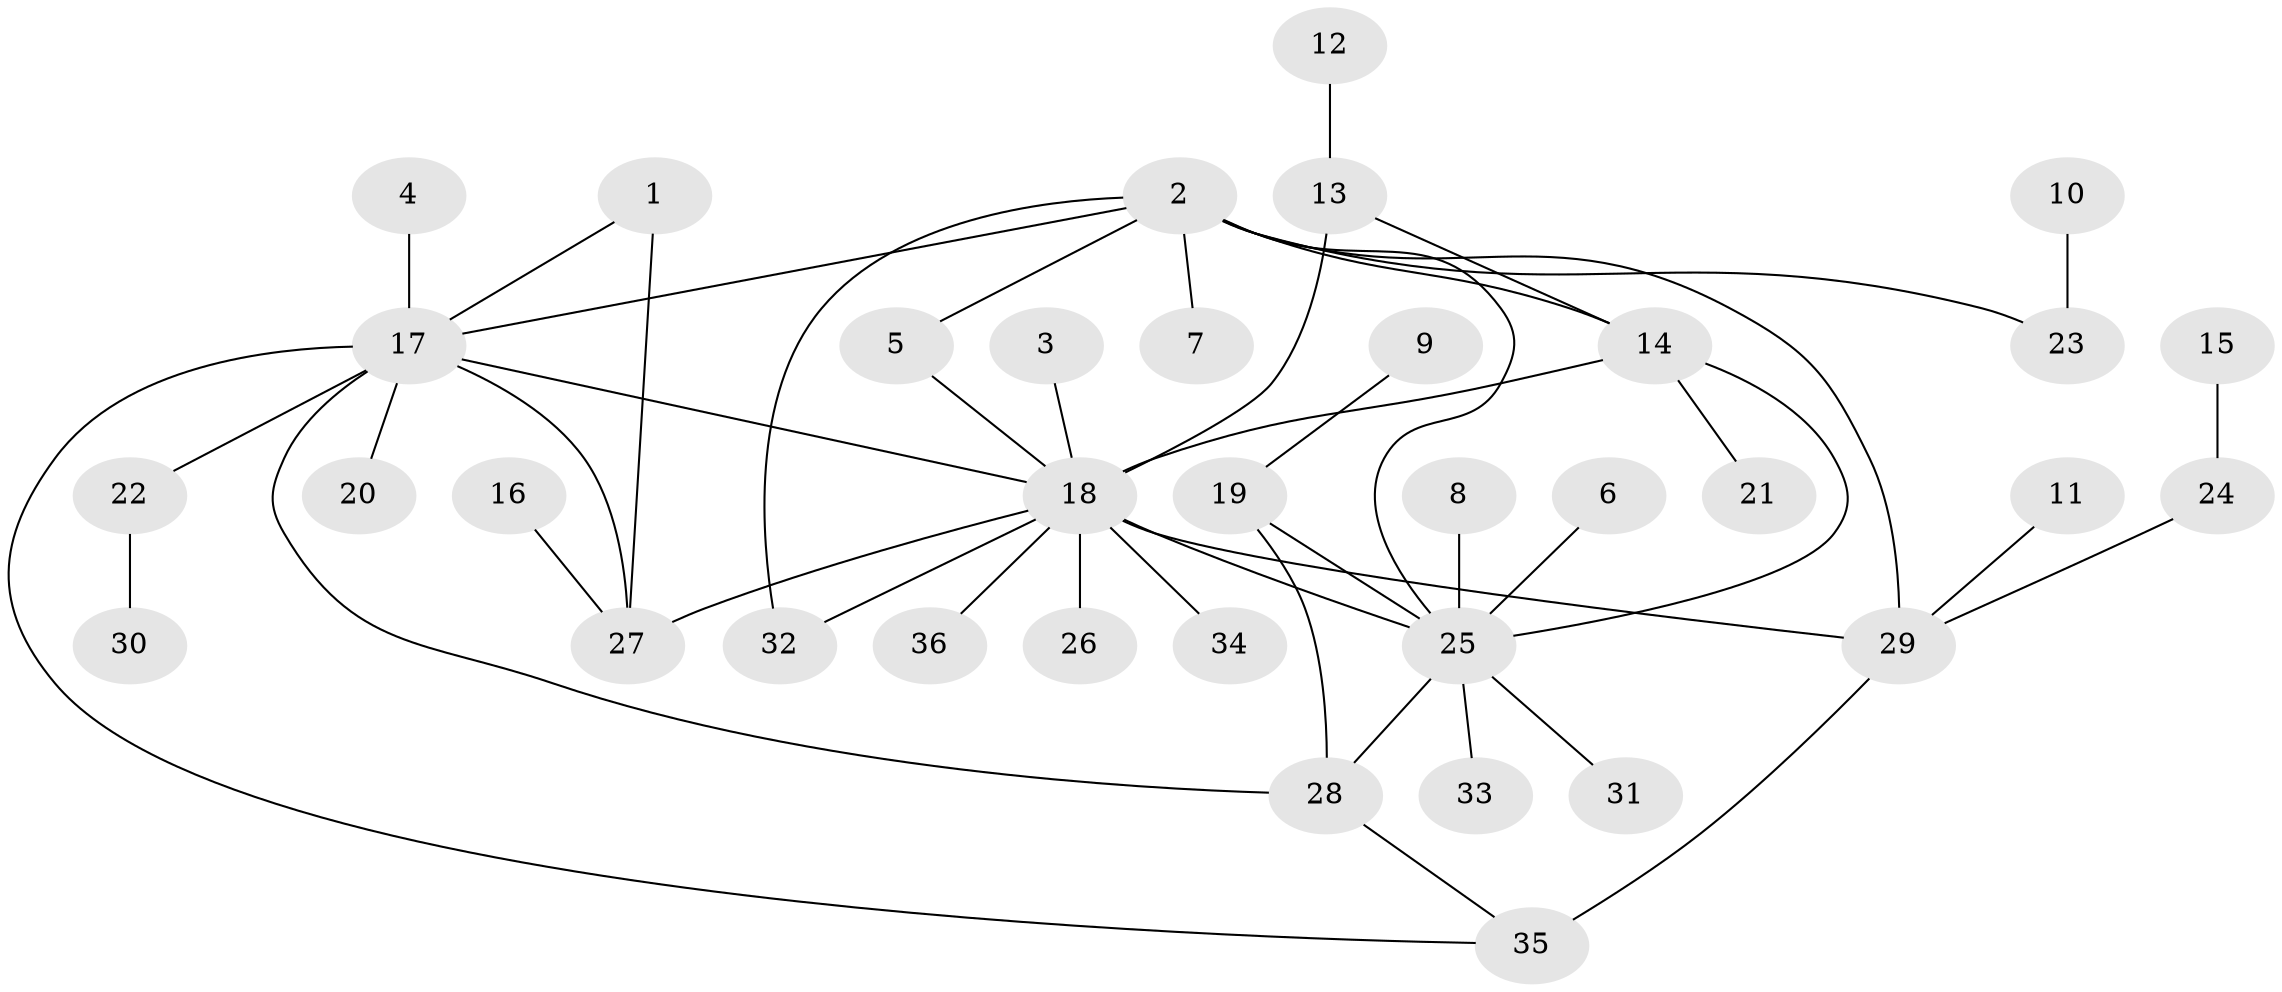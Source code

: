 // original degree distribution, {7: 0.04225352112676056, 9: 0.014084507042253521, 5: 0.09859154929577464, 10: 0.014084507042253521, 3: 0.056338028169014086, 4: 0.04225352112676056, 2: 0.19718309859154928, 8: 0.014084507042253521, 1: 0.5211267605633803}
// Generated by graph-tools (version 1.1) at 2025/26/03/09/25 03:26:40]
// undirected, 36 vertices, 48 edges
graph export_dot {
graph [start="1"]
  node [color=gray90,style=filled];
  1;
  2;
  3;
  4;
  5;
  6;
  7;
  8;
  9;
  10;
  11;
  12;
  13;
  14;
  15;
  16;
  17;
  18;
  19;
  20;
  21;
  22;
  23;
  24;
  25;
  26;
  27;
  28;
  29;
  30;
  31;
  32;
  33;
  34;
  35;
  36;
  1 -- 17 [weight=1.0];
  1 -- 27 [weight=1.0];
  2 -- 5 [weight=1.0];
  2 -- 7 [weight=1.0];
  2 -- 14 [weight=1.0];
  2 -- 17 [weight=1.0];
  2 -- 23 [weight=1.0];
  2 -- 25 [weight=1.0];
  2 -- 29 [weight=1.0];
  2 -- 32 [weight=2.0];
  3 -- 18 [weight=1.0];
  4 -- 17 [weight=1.0];
  5 -- 18 [weight=1.0];
  6 -- 25 [weight=1.0];
  8 -- 25 [weight=1.0];
  9 -- 19 [weight=1.0];
  10 -- 23 [weight=1.0];
  11 -- 29 [weight=1.0];
  12 -- 13 [weight=1.0];
  13 -- 14 [weight=1.0];
  13 -- 18 [weight=2.0];
  14 -- 18 [weight=1.0];
  14 -- 21 [weight=1.0];
  14 -- 25 [weight=1.0];
  15 -- 24 [weight=1.0];
  16 -- 27 [weight=1.0];
  17 -- 18 [weight=1.0];
  17 -- 20 [weight=1.0];
  17 -- 22 [weight=1.0];
  17 -- 27 [weight=1.0];
  17 -- 28 [weight=1.0];
  17 -- 35 [weight=1.0];
  18 -- 25 [weight=1.0];
  18 -- 26 [weight=1.0];
  18 -- 27 [weight=1.0];
  18 -- 29 [weight=1.0];
  18 -- 32 [weight=1.0];
  18 -- 34 [weight=1.0];
  18 -- 36 [weight=1.0];
  19 -- 25 [weight=1.0];
  19 -- 28 [weight=1.0];
  22 -- 30 [weight=1.0];
  24 -- 29 [weight=1.0];
  25 -- 28 [weight=1.0];
  25 -- 31 [weight=1.0];
  25 -- 33 [weight=1.0];
  28 -- 35 [weight=1.0];
  29 -- 35 [weight=2.0];
}
